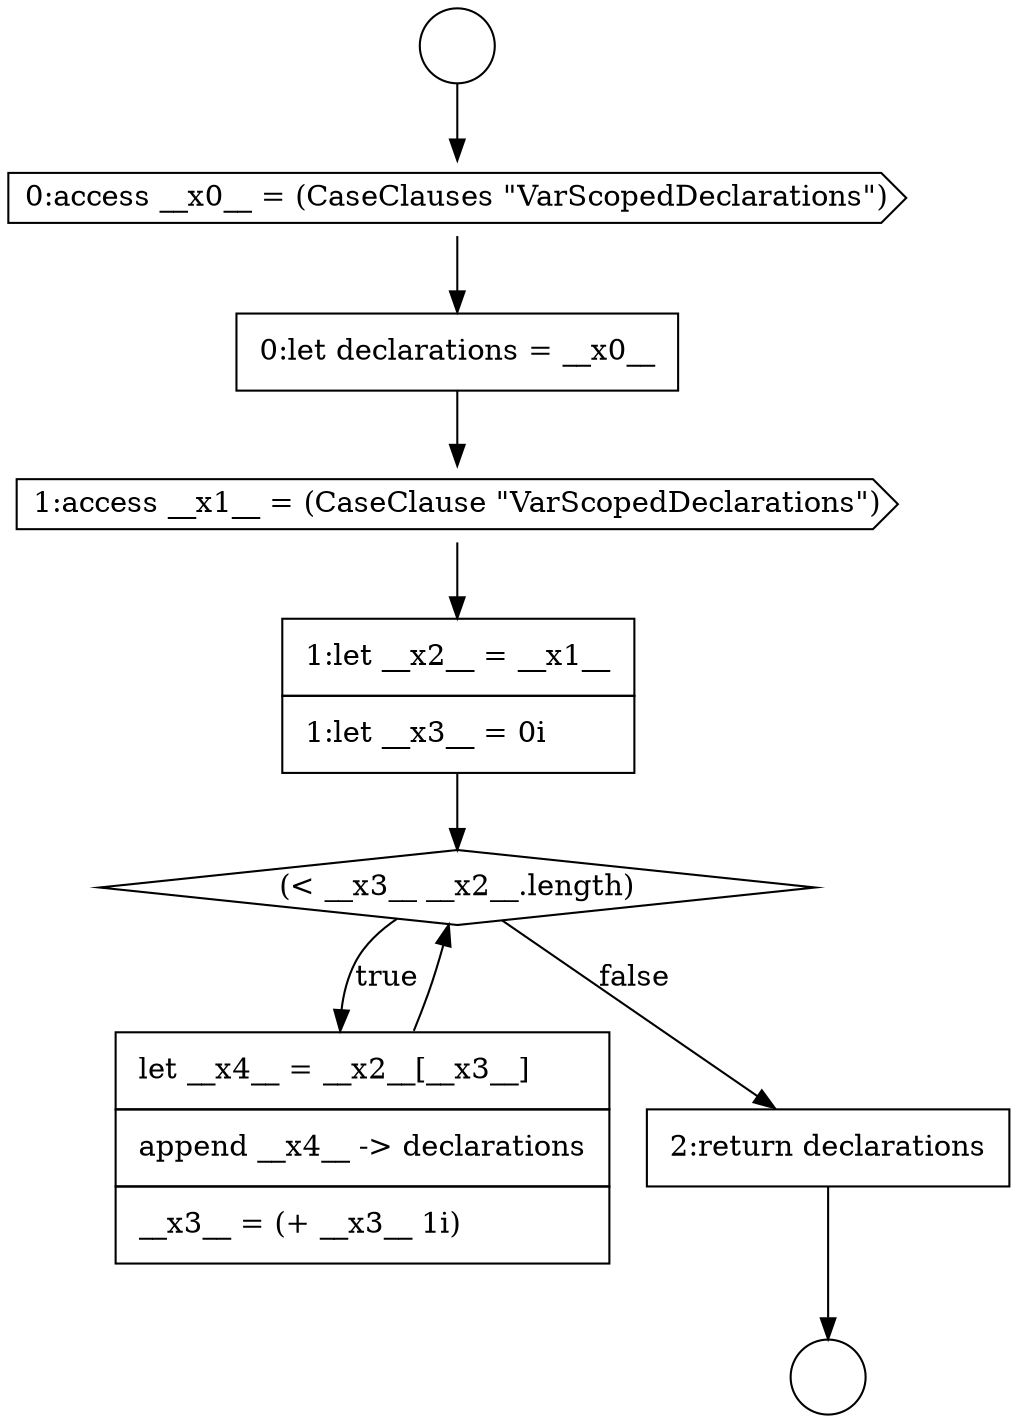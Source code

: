 digraph {
  node7509 [shape=none, margin=0, label=<<font color="black">
    <table border="0" cellborder="1" cellspacing="0" cellpadding="10">
      <tr><td align="left">2:return declarations</td></tr>
    </table>
  </font>> color="black" fillcolor="white" style=filled]
  node7505 [shape=cds, label=<<font color="black">1:access __x1__ = (CaseClause &quot;VarScopedDeclarations&quot;)</font>> color="black" fillcolor="white" style=filled]
  node7508 [shape=none, margin=0, label=<<font color="black">
    <table border="0" cellborder="1" cellspacing="0" cellpadding="10">
      <tr><td align="left">let __x4__ = __x2__[__x3__]</td></tr>
      <tr><td align="left">append __x4__ -&gt; declarations</td></tr>
      <tr><td align="left">__x3__ = (+ __x3__ 1i)</td></tr>
    </table>
  </font>> color="black" fillcolor="white" style=filled]
  node7502 [shape=circle label=" " color="black" fillcolor="white" style=filled]
  node7504 [shape=none, margin=0, label=<<font color="black">
    <table border="0" cellborder="1" cellspacing="0" cellpadding="10">
      <tr><td align="left">0:let declarations = __x0__</td></tr>
    </table>
  </font>> color="black" fillcolor="white" style=filled]
  node7507 [shape=diamond, label=<<font color="black">(&lt; __x3__ __x2__.length)</font>> color="black" fillcolor="white" style=filled]
  node7506 [shape=none, margin=0, label=<<font color="black">
    <table border="0" cellborder="1" cellspacing="0" cellpadding="10">
      <tr><td align="left">1:let __x2__ = __x1__</td></tr>
      <tr><td align="left">1:let __x3__ = 0i</td></tr>
    </table>
  </font>> color="black" fillcolor="white" style=filled]
  node7503 [shape=cds, label=<<font color="black">0:access __x0__ = (CaseClauses &quot;VarScopedDeclarations&quot;)</font>> color="black" fillcolor="white" style=filled]
  node7501 [shape=circle label=" " color="black" fillcolor="white" style=filled]
  node7506 -> node7507 [ color="black"]
  node7508 -> node7507 [ color="black"]
  node7505 -> node7506 [ color="black"]
  node7507 -> node7508 [label=<<font color="black">true</font>> color="black"]
  node7507 -> node7509 [label=<<font color="black">false</font>> color="black"]
  node7501 -> node7503 [ color="black"]
  node7503 -> node7504 [ color="black"]
  node7509 -> node7502 [ color="black"]
  node7504 -> node7505 [ color="black"]
}
